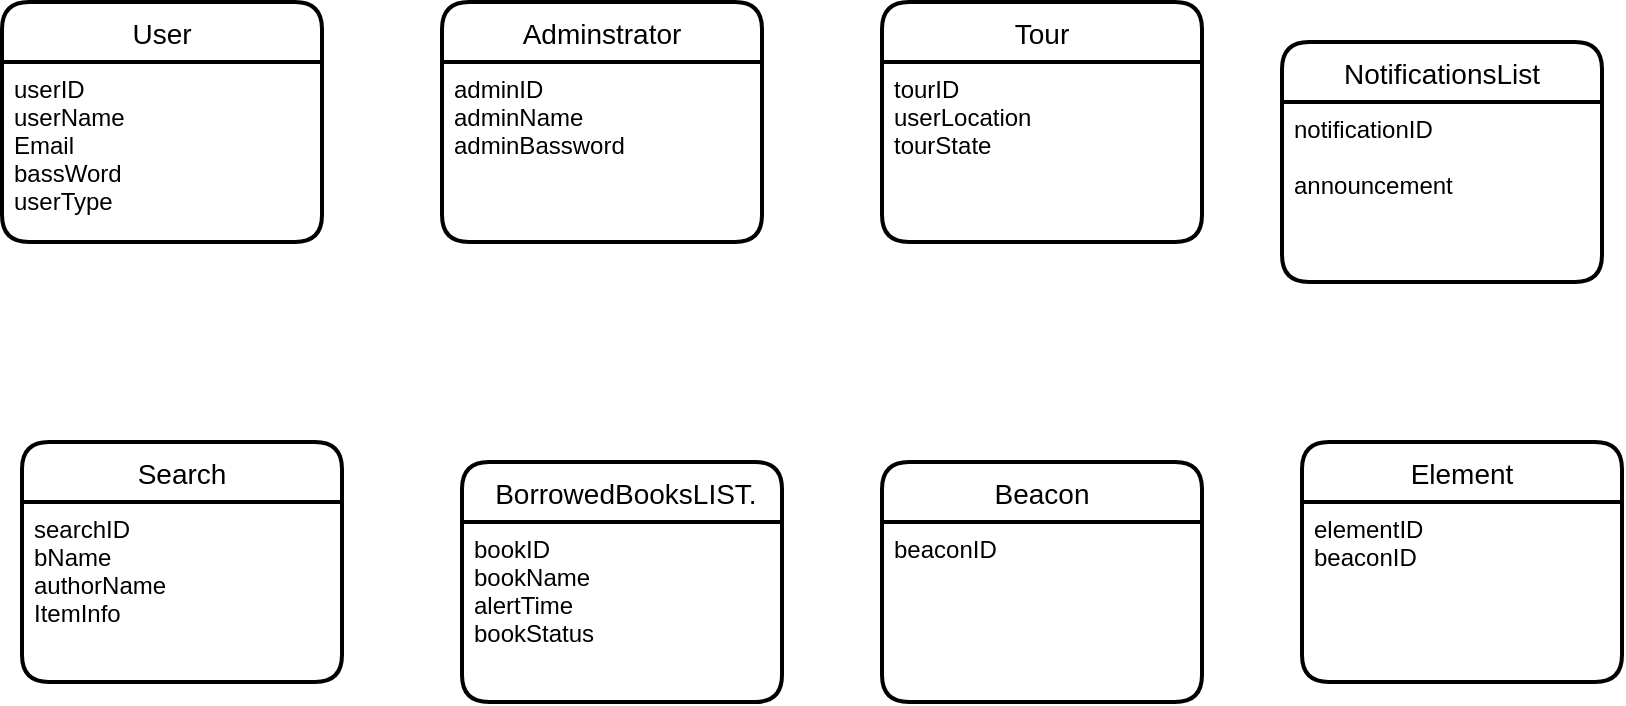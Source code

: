 <mxfile version="13.8.8" type="github"><diagram id="b6xReiiVfWbp93-vF_JI" name="Page-1"><mxGraphModel dx="877" dy="423" grid="1" gridSize="10" guides="1" tooltips="1" connect="1" arrows="1" fold="1" page="1" pageScale="1" pageWidth="827" pageHeight="1169" math="0" shadow="0"><root><mxCell id="0"/><mxCell id="1" parent="0"/><mxCell id="oIsRurDVyBBEBnvUEINs-1" value="User" style="swimlane;childLayout=stackLayout;horizontal=1;startSize=30;horizontalStack=0;rounded=1;fontSize=14;fontStyle=0;strokeWidth=2;resizeParent=0;resizeLast=1;shadow=0;dashed=0;align=center;" vertex="1" parent="1"><mxGeometry x="40" y="70" width="160" height="120" as="geometry"/></mxCell><mxCell id="oIsRurDVyBBEBnvUEINs-2" value="userID&#xA;userName&#xA;Email&#xA;bassWord&#xA;userType" style="align=left;strokeColor=none;fillColor=none;spacingLeft=4;fontSize=12;verticalAlign=top;resizable=0;rotatable=0;part=1;" vertex="1" parent="oIsRurDVyBBEBnvUEINs-1"><mxGeometry y="30" width="160" height="90" as="geometry"/></mxCell><mxCell id="oIsRurDVyBBEBnvUEINs-3" value="Adminstrator" style="swimlane;childLayout=stackLayout;horizontal=1;startSize=30;horizontalStack=0;rounded=1;fontSize=14;fontStyle=0;strokeWidth=2;resizeParent=0;resizeLast=1;shadow=0;dashed=0;align=center;" vertex="1" parent="1"><mxGeometry x="260" y="70" width="160" height="120" as="geometry"/></mxCell><mxCell id="oIsRurDVyBBEBnvUEINs-4" value="adminID&#xA;adminName&#xA;adminBassword" style="align=left;strokeColor=none;fillColor=none;spacingLeft=4;fontSize=12;verticalAlign=top;resizable=0;rotatable=0;part=1;" vertex="1" parent="oIsRurDVyBBEBnvUEINs-3"><mxGeometry y="30" width="160" height="90" as="geometry"/></mxCell><mxCell id="oIsRurDVyBBEBnvUEINs-5" value="Tour" style="swimlane;childLayout=stackLayout;horizontal=1;startSize=30;horizontalStack=0;rounded=1;fontSize=14;fontStyle=0;strokeWidth=2;resizeParent=0;resizeLast=1;shadow=0;dashed=0;align=center;" vertex="1" parent="1"><mxGeometry x="480" y="70" width="160" height="120" as="geometry"/></mxCell><mxCell id="oIsRurDVyBBEBnvUEINs-6" value="tourID&#xA;userLocation&#xA;tourState" style="align=left;strokeColor=none;fillColor=none;spacingLeft=4;fontSize=12;verticalAlign=top;resizable=0;rotatable=0;part=1;" vertex="1" parent="oIsRurDVyBBEBnvUEINs-5"><mxGeometry y="30" width="160" height="90" as="geometry"/></mxCell><mxCell id="oIsRurDVyBBEBnvUEINs-7" value="Element" style="swimlane;childLayout=stackLayout;horizontal=1;startSize=30;horizontalStack=0;rounded=1;fontSize=14;fontStyle=0;strokeWidth=2;resizeParent=0;resizeLast=1;shadow=0;dashed=0;align=center;" vertex="1" parent="1"><mxGeometry x="690" y="290" width="160" height="120" as="geometry"/></mxCell><mxCell id="oIsRurDVyBBEBnvUEINs-8" value="elementID&#xA;beaconID&#xA;" style="align=left;strokeColor=none;fillColor=none;spacingLeft=4;fontSize=12;verticalAlign=top;resizable=0;rotatable=0;part=1;" vertex="1" parent="oIsRurDVyBBEBnvUEINs-7"><mxGeometry y="30" width="160" height="90" as="geometry"/></mxCell><mxCell id="oIsRurDVyBBEBnvUEINs-9" value="Beacon" style="swimlane;childLayout=stackLayout;horizontal=1;startSize=30;horizontalStack=0;rounded=1;fontSize=14;fontStyle=0;strokeWidth=2;resizeParent=0;resizeLast=1;shadow=0;dashed=0;align=center;" vertex="1" parent="1"><mxGeometry x="480" y="300" width="160" height="120" as="geometry"/></mxCell><mxCell id="oIsRurDVyBBEBnvUEINs-10" value="beaconID&#xA;&#xA;" style="align=left;strokeColor=none;fillColor=none;spacingLeft=4;fontSize=12;verticalAlign=top;resizable=0;rotatable=0;part=1;" vertex="1" parent="oIsRurDVyBBEBnvUEINs-9"><mxGeometry y="30" width="160" height="90" as="geometry"/></mxCell><mxCell id="oIsRurDVyBBEBnvUEINs-11" value="NotificationsList" style="swimlane;childLayout=stackLayout;horizontal=1;startSize=30;horizontalStack=0;rounded=1;fontSize=14;fontStyle=0;strokeWidth=2;resizeParent=0;resizeLast=1;shadow=0;dashed=0;align=center;" vertex="1" parent="1"><mxGeometry x="680" y="90" width="160" height="120" as="geometry"/></mxCell><mxCell id="oIsRurDVyBBEBnvUEINs-12" value="notificationID&#xA;&#xA;announcement&#xA;" style="align=left;strokeColor=none;fillColor=none;spacingLeft=4;fontSize=12;verticalAlign=top;resizable=0;rotatable=0;part=1;" vertex="1" parent="oIsRurDVyBBEBnvUEINs-11"><mxGeometry y="30" width="160" height="90" as="geometry"/></mxCell><mxCell id="oIsRurDVyBBEBnvUEINs-15" value=" BorrowedBooksLIST." style="swimlane;childLayout=stackLayout;horizontal=1;startSize=30;horizontalStack=0;rounded=1;fontSize=14;fontStyle=0;strokeWidth=2;resizeParent=0;resizeLast=1;shadow=0;dashed=0;align=center;" vertex="1" parent="1"><mxGeometry x="270" y="300" width="160" height="120" as="geometry"/></mxCell><mxCell id="oIsRurDVyBBEBnvUEINs-16" value="bookID&#xA;bookName&#xA;alertTime&#xA;bookStatus&#xA;" style="align=left;strokeColor=none;fillColor=none;spacingLeft=4;fontSize=12;verticalAlign=top;resizable=0;rotatable=0;part=1;" vertex="1" parent="oIsRurDVyBBEBnvUEINs-15"><mxGeometry y="30" width="160" height="90" as="geometry"/></mxCell><mxCell id="oIsRurDVyBBEBnvUEINs-17" value="Search" style="swimlane;childLayout=stackLayout;horizontal=1;startSize=30;horizontalStack=0;rounded=1;fontSize=14;fontStyle=0;strokeWidth=2;resizeParent=0;resizeLast=1;shadow=0;dashed=0;align=center;" vertex="1" parent="1"><mxGeometry x="50" y="290" width="160" height="120" as="geometry"/></mxCell><mxCell id="oIsRurDVyBBEBnvUEINs-18" value="searchID&#xA;bName&#xA;authorName&#xA;ItemInfo" style="align=left;strokeColor=none;fillColor=none;spacingLeft=4;fontSize=12;verticalAlign=top;resizable=0;rotatable=0;part=1;" vertex="1" parent="oIsRurDVyBBEBnvUEINs-17"><mxGeometry y="30" width="160" height="90" as="geometry"/></mxCell></root></mxGraphModel></diagram></mxfile>